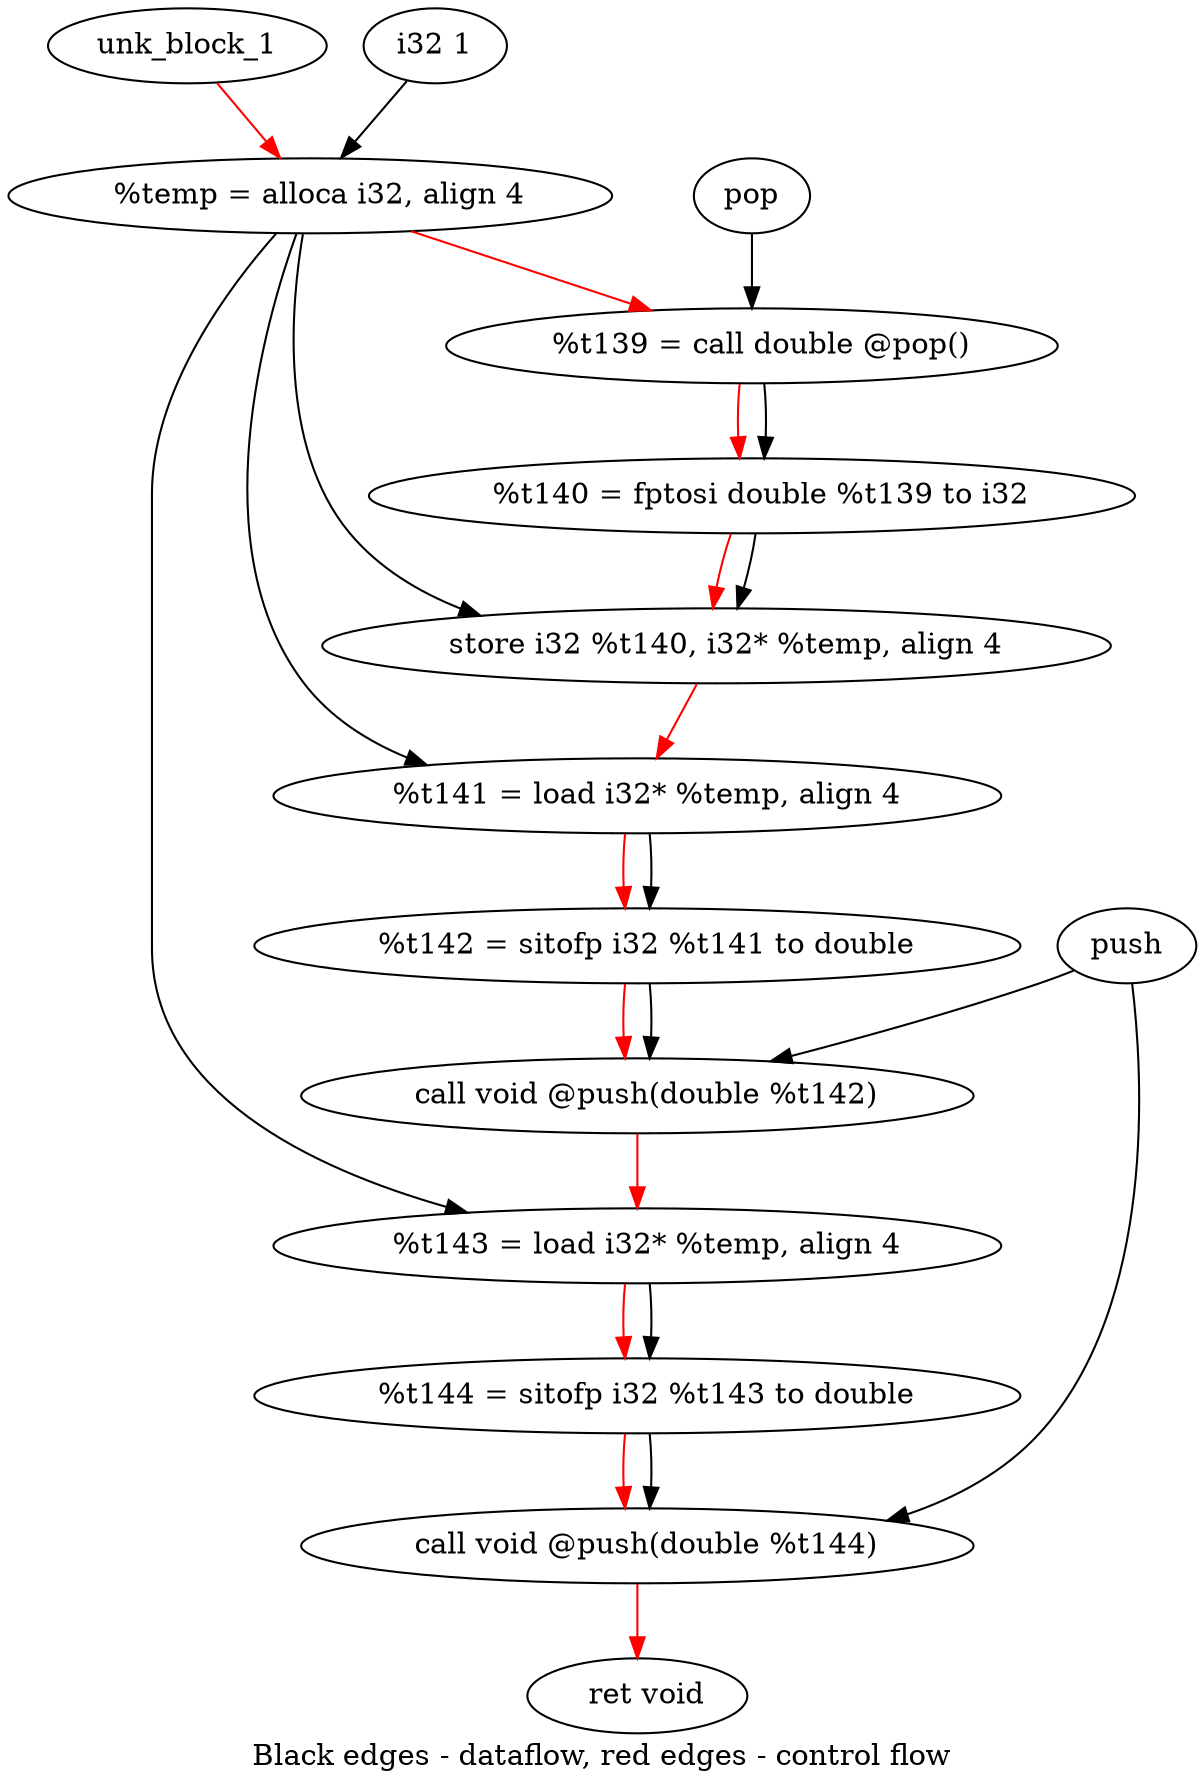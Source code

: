 digraph G {
compound=true
label="Black edges - dataflow, red edges - control flow"
"temp" [label="  %temp = alloca i32, align 4"]
"t139" [label="  %t139 = call double @pop()"]
"t140" [label="  %t140 = fptosi double %t139 to i32"]
"_1" [label="  store i32 %t140, i32* %temp, align 4"]
"t141" [label="  %t141 = load i32* %temp, align 4"]
"t142" [label="  %t142 = sitofp i32 %t141 to double"]
"_2" [label="  call void @push(double %t142)"]
"t143" [label="  %t143 = load i32* %temp, align 4"]
"t144" [label="  %t144 = sitofp i32 %t143 to double"]
"_3" [label="  call void @push(double %t144)"]
"_4" [label="  ret void"]
"unk_block_1" -> "temp"[color=red]
"i32 1" -> "temp"
"temp" -> "t139"[color=red weight=2]
"pop" -> "t139"
"t139" -> "t140"[color=red weight=2]
"t139" -> "t140"
"t140" -> "_1"[color=red weight=2]
"t140" -> "_1"
"temp" -> "_1"
"_1" -> "t141"[color=red weight=2]
"temp" -> "t141"
"t141" -> "t142"[color=red weight=2]
"t141" -> "t142"
"t142" -> "_2"[color=red weight=2]
"t142" -> "_2"
"push" -> "_2"
"_2" -> "t143"[color=red weight=2]
"temp" -> "t143"
"t143" -> "t144"[color=red weight=2]
"t143" -> "t144"
"t144" -> "_3"[color=red weight=2]
"t144" -> "_3"
"push" -> "_3"
"_3" -> "_4"[color=red weight=2]

}
